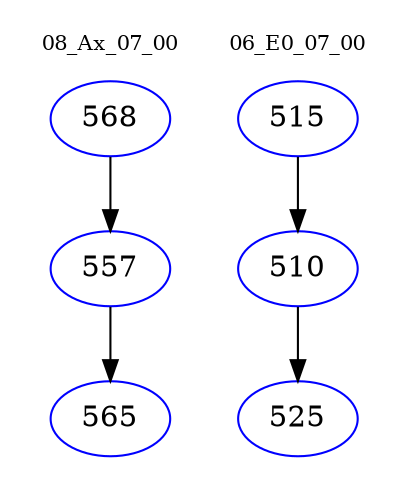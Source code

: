 digraph{
subgraph cluster_0 {
color = white
label = "08_Ax_07_00";
fontsize=10;
T0_568 [label="568", color="blue"]
T0_568 -> T0_557 [color="black"]
T0_557 [label="557", color="blue"]
T0_557 -> T0_565 [color="black"]
T0_565 [label="565", color="blue"]
}
subgraph cluster_1 {
color = white
label = "06_E0_07_00";
fontsize=10;
T1_515 [label="515", color="blue"]
T1_515 -> T1_510 [color="black"]
T1_510 [label="510", color="blue"]
T1_510 -> T1_525 [color="black"]
T1_525 [label="525", color="blue"]
}
}
